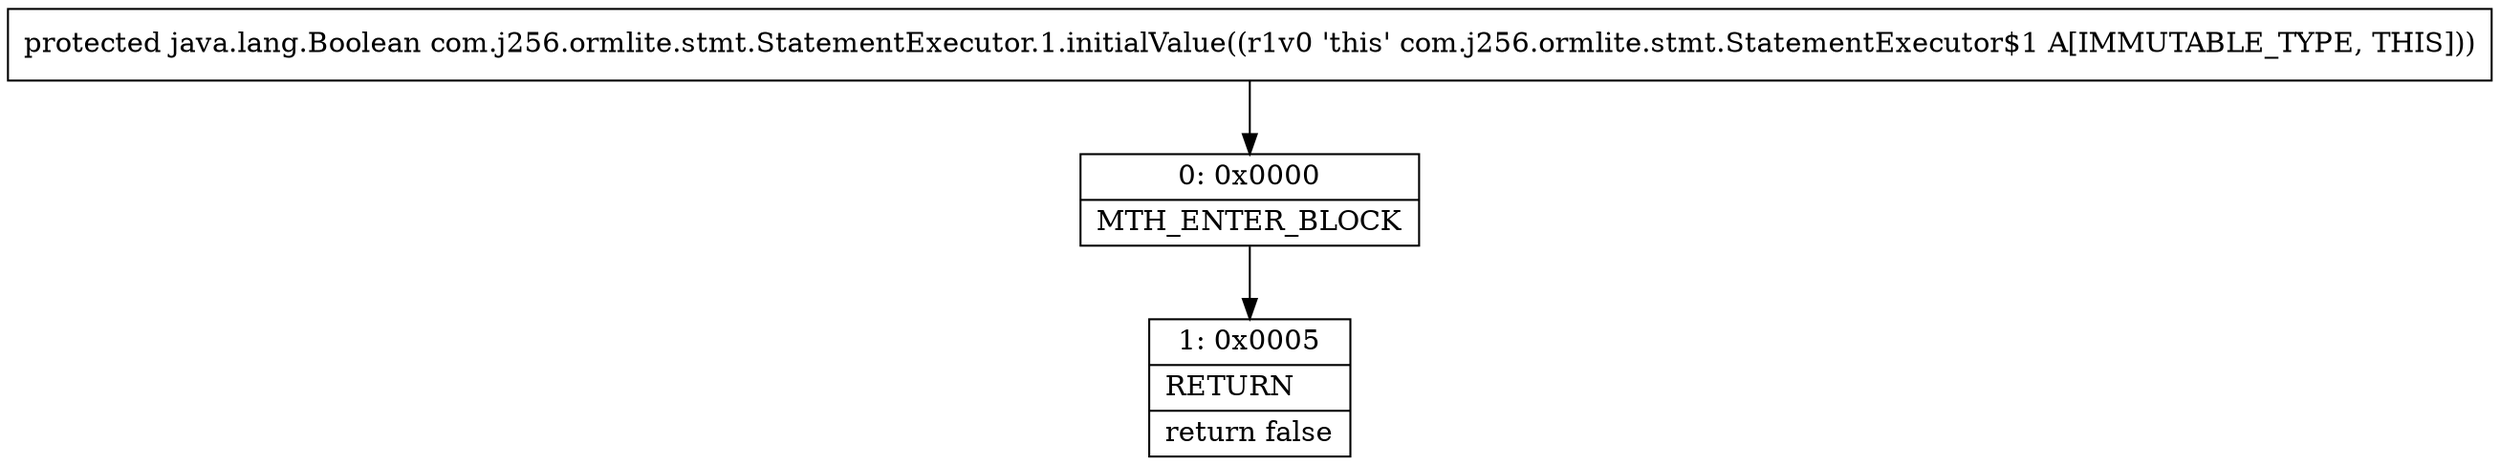 digraph "CFG forcom.j256.ormlite.stmt.StatementExecutor.1.initialValue()Ljava\/lang\/Boolean;" {
Node_0 [shape=record,label="{0\:\ 0x0000|MTH_ENTER_BLOCK\l}"];
Node_1 [shape=record,label="{1\:\ 0x0005|RETURN\l|return false\l}"];
MethodNode[shape=record,label="{protected java.lang.Boolean com.j256.ormlite.stmt.StatementExecutor.1.initialValue((r1v0 'this' com.j256.ormlite.stmt.StatementExecutor$1 A[IMMUTABLE_TYPE, THIS])) }"];
MethodNode -> Node_0;
Node_0 -> Node_1;
}

